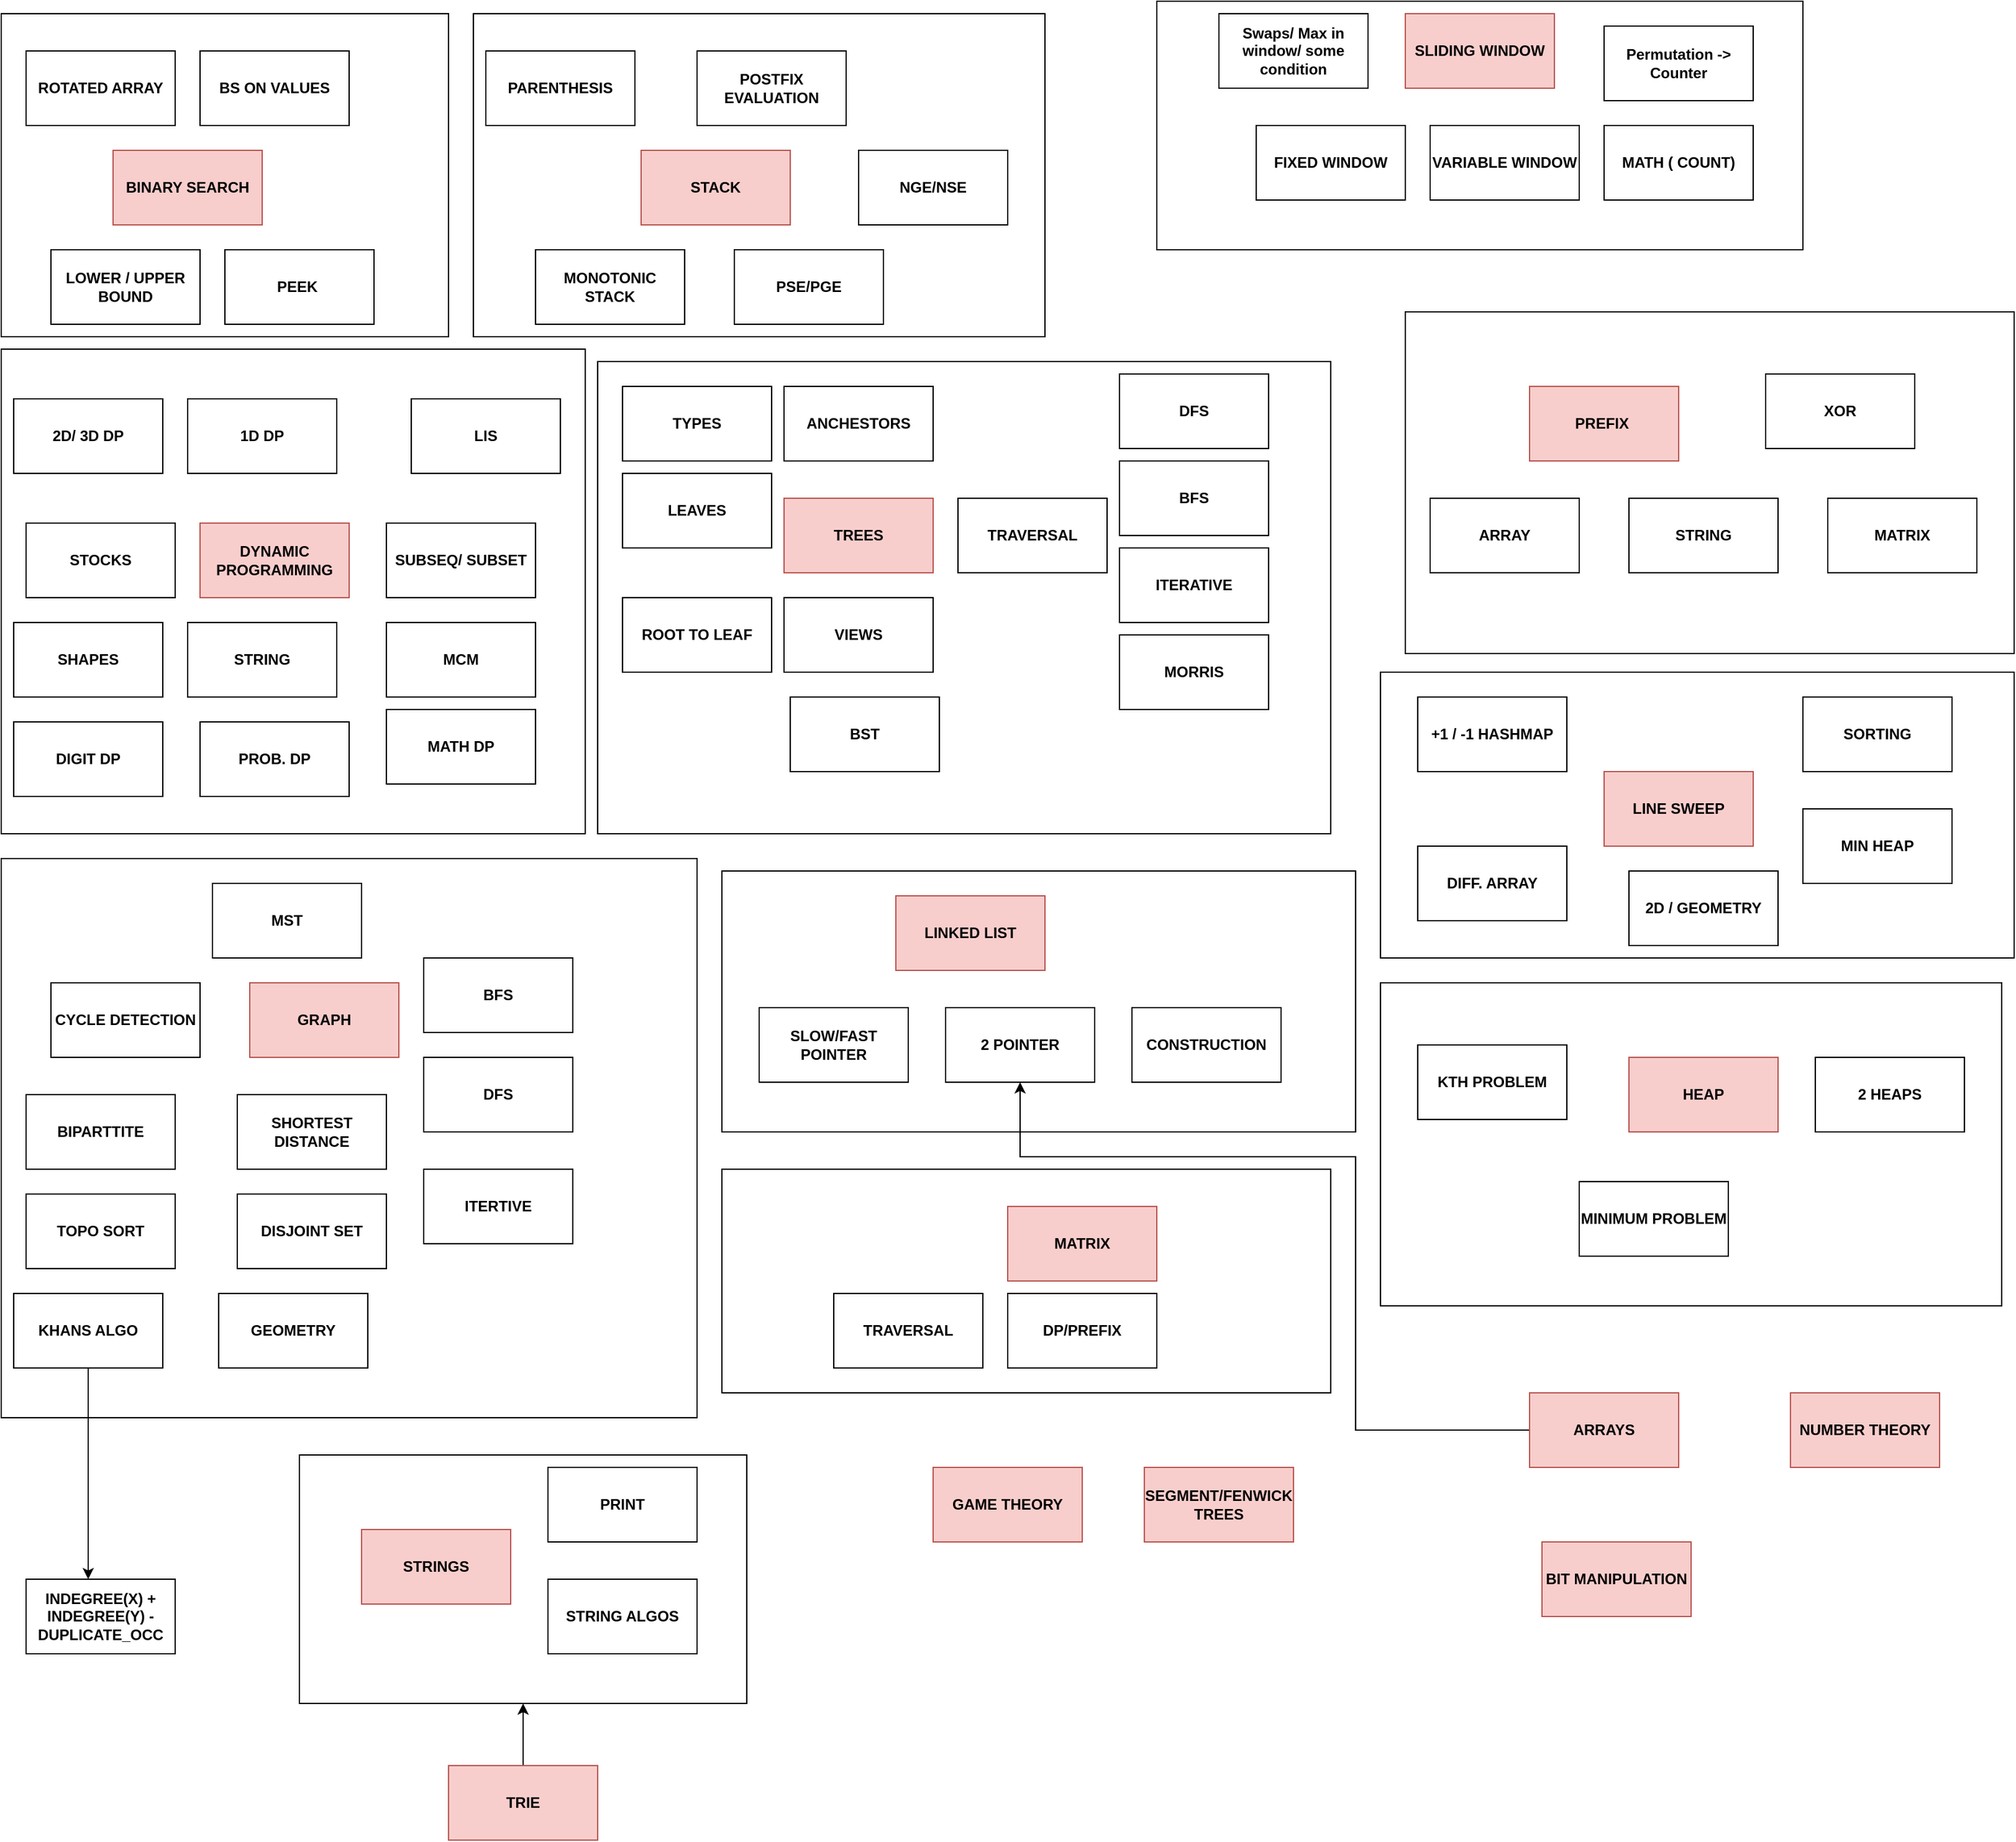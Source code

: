 <mxfile version="26.0.12">
  <diagram name="Page-1" id="dnJ8gBHItaRelVK294X2">
    <mxGraphModel dx="1395" dy="615" grid="1" gridSize="10" guides="1" tooltips="1" connect="1" arrows="1" fold="1" page="1" pageScale="1" pageWidth="3300" pageHeight="2339" math="0" shadow="0">
      <root>
        <mxCell id="0" />
        <mxCell id="1" parent="0" />
        <mxCell id="Z-WA0-gTG5--jsGy29tQ-19" value="" style="rounded=0;whiteSpace=wrap;html=1;fillColor=none;" parent="1" vertex="1">
          <mxGeometry x="590" y="700" width="510" height="210" as="geometry" />
        </mxCell>
        <mxCell id="kVo33UCh4dWI8IGFmwPP-129" value="" style="rounded=0;whiteSpace=wrap;html=1;fillColor=none;" parent="1" vertex="1">
          <mxGeometry x="1120" y="790" width="500" height="260" as="geometry" />
        </mxCell>
        <mxCell id="kVo33UCh4dWI8IGFmwPP-122" value="" style="rounded=0;whiteSpace=wrap;html=1;fillColor=none;" parent="1" vertex="1">
          <mxGeometry x="1120" y="540" width="510" height="230" as="geometry" />
        </mxCell>
        <mxCell id="kVo33UCh4dWI8IGFmwPP-64" value="" style="rounded=0;whiteSpace=wrap;html=1;fillColor=none;" parent="1" vertex="1">
          <mxGeometry x="390" y="10" width="460" height="260" as="geometry" />
        </mxCell>
        <mxCell id="kVo33UCh4dWI8IGFmwPP-116" value="" style="rounded=0;whiteSpace=wrap;html=1;fillColor=none;" parent="1" vertex="1">
          <mxGeometry x="1140" y="250" width="490" height="275" as="geometry" />
        </mxCell>
        <mxCell id="kVo33UCh4dWI8IGFmwPP-109" value="" style="rounded=0;whiteSpace=wrap;html=1;fillColor=none;" parent="1" vertex="1">
          <mxGeometry x="940" width="520" height="200" as="geometry" />
        </mxCell>
        <mxCell id="kVo33UCh4dWI8IGFmwPP-104" value="" style="rounded=0;whiteSpace=wrap;html=1;fillColor=none;" parent="1" vertex="1">
          <mxGeometry x="490" y="290" width="590" height="380" as="geometry" />
        </mxCell>
        <mxCell id="kVo33UCh4dWI8IGFmwPP-63" value="" style="rounded=0;whiteSpace=wrap;html=1;fillColor=none;" parent="1" vertex="1">
          <mxGeometry x="10" y="10" width="360" height="260" as="geometry" />
        </mxCell>
        <mxCell id="kVo33UCh4dWI8IGFmwPP-7" value="" style="group" parent="1" vertex="1" connectable="0">
          <mxGeometry x="50" y="200" width="120" height="60" as="geometry" />
        </mxCell>
        <mxCell id="kVo33UCh4dWI8IGFmwPP-4" value="" style="rounded=0;whiteSpace=wrap;html=1;" parent="kVo33UCh4dWI8IGFmwPP-7" vertex="1">
          <mxGeometry width="120" height="60" as="geometry" />
        </mxCell>
        <mxCell id="kVo33UCh4dWI8IGFmwPP-5" value="&lt;b&gt;LOWER / UPPER&lt;/b&gt;&lt;div&gt;&lt;b&gt;BOUND&lt;/b&gt;&lt;/div&gt;" style="text;strokeColor=none;align=center;fillColor=none;html=1;verticalAlign=middle;whiteSpace=wrap;rounded=0;" parent="kVo33UCh4dWI8IGFmwPP-7" vertex="1">
          <mxGeometry y="15" width="120" height="30" as="geometry" />
        </mxCell>
        <mxCell id="kVo33UCh4dWI8IGFmwPP-10" value="" style="group" parent="1" vertex="1" connectable="0">
          <mxGeometry x="190" y="200" width="120" height="60" as="geometry" />
        </mxCell>
        <mxCell id="kVo33UCh4dWI8IGFmwPP-11" value="" style="rounded=0;whiteSpace=wrap;html=1;" parent="kVo33UCh4dWI8IGFmwPP-10" vertex="1">
          <mxGeometry width="120" height="60" as="geometry" />
        </mxCell>
        <mxCell id="kVo33UCh4dWI8IGFmwPP-12" value="&lt;b&gt;PEEK&amp;nbsp;&lt;/b&gt;" style="text;strokeColor=none;align=center;fillColor=none;html=1;verticalAlign=middle;whiteSpace=wrap;rounded=0;" parent="kVo33UCh4dWI8IGFmwPP-10" vertex="1">
          <mxGeometry y="15" width="120" height="30" as="geometry" />
        </mxCell>
        <mxCell id="kVo33UCh4dWI8IGFmwPP-13" value="" style="group" parent="1" vertex="1" connectable="0">
          <mxGeometry x="30" y="40" width="120" height="60" as="geometry" />
        </mxCell>
        <mxCell id="kVo33UCh4dWI8IGFmwPP-14" value="" style="rounded=0;whiteSpace=wrap;html=1;" parent="kVo33UCh4dWI8IGFmwPP-13" vertex="1">
          <mxGeometry width="120" height="60" as="geometry" />
        </mxCell>
        <mxCell id="kVo33UCh4dWI8IGFmwPP-15" value="&lt;b&gt;ROTATED ARRAY&lt;/b&gt;" style="text;strokeColor=none;align=center;fillColor=none;html=1;verticalAlign=middle;whiteSpace=wrap;rounded=0;" parent="kVo33UCh4dWI8IGFmwPP-13" vertex="1">
          <mxGeometry y="15" width="120" height="30" as="geometry" />
        </mxCell>
        <mxCell id="kVo33UCh4dWI8IGFmwPP-18" value="" style="group" parent="1" vertex="1" connectable="0">
          <mxGeometry x="170" y="40" width="120" height="60" as="geometry" />
        </mxCell>
        <mxCell id="kVo33UCh4dWI8IGFmwPP-19" value="" style="rounded=0;whiteSpace=wrap;html=1;" parent="kVo33UCh4dWI8IGFmwPP-18" vertex="1">
          <mxGeometry width="120" height="60" as="geometry" />
        </mxCell>
        <mxCell id="kVo33UCh4dWI8IGFmwPP-20" value="&lt;b&gt;BS ON VALUES&lt;/b&gt;" style="text;strokeColor=none;align=center;fillColor=none;html=1;verticalAlign=middle;whiteSpace=wrap;rounded=0;" parent="kVo33UCh4dWI8IGFmwPP-18" vertex="1">
          <mxGeometry y="15" width="120" height="30" as="geometry" />
        </mxCell>
        <mxCell id="kVo33UCh4dWI8IGFmwPP-25" value="" style="group" parent="1" vertex="1" connectable="0">
          <mxGeometry x="525" y="120" width="120" height="60" as="geometry" />
        </mxCell>
        <mxCell id="kVo33UCh4dWI8IGFmwPP-26" value="" style="rounded=0;whiteSpace=wrap;html=1;fillColor=#f8cecc;strokeColor=#b85450;" parent="kVo33UCh4dWI8IGFmwPP-25" vertex="1">
          <mxGeometry width="120" height="60" as="geometry" />
        </mxCell>
        <mxCell id="kVo33UCh4dWI8IGFmwPP-27" value="&lt;b&gt;STACK&lt;/b&gt;" style="text;strokeColor=none;align=center;fillColor=none;html=1;verticalAlign=middle;whiteSpace=wrap;rounded=0;" parent="kVo33UCh4dWI8IGFmwPP-25" vertex="1">
          <mxGeometry y="15" width="120" height="30" as="geometry" />
        </mxCell>
        <mxCell id="kVo33UCh4dWI8IGFmwPP-29" value="" style="group" parent="1" vertex="1" connectable="0">
          <mxGeometry x="440" y="200" width="120" height="60" as="geometry" />
        </mxCell>
        <mxCell id="kVo33UCh4dWI8IGFmwPP-30" value="" style="rounded=0;whiteSpace=wrap;html=1;" parent="kVo33UCh4dWI8IGFmwPP-29" vertex="1">
          <mxGeometry width="120" height="60" as="geometry" />
        </mxCell>
        <mxCell id="kVo33UCh4dWI8IGFmwPP-31" value="&lt;b&gt;MONOTONIC STACK&lt;/b&gt;" style="text;strokeColor=none;align=center;fillColor=none;html=1;verticalAlign=middle;whiteSpace=wrap;rounded=0;" parent="kVo33UCh4dWI8IGFmwPP-29" vertex="1">
          <mxGeometry y="15" width="120" height="30" as="geometry" />
        </mxCell>
        <mxCell id="kVo33UCh4dWI8IGFmwPP-33" value="" style="group" parent="1" vertex="1" connectable="0">
          <mxGeometry x="570" y="40" width="120" height="60" as="geometry" />
        </mxCell>
        <mxCell id="kVo33UCh4dWI8IGFmwPP-34" value="" style="rounded=0;whiteSpace=wrap;html=1;" parent="kVo33UCh4dWI8IGFmwPP-33" vertex="1">
          <mxGeometry width="120" height="60" as="geometry" />
        </mxCell>
        <mxCell id="kVo33UCh4dWI8IGFmwPP-35" value="&lt;b&gt;POSTFIX EVALUATION&lt;/b&gt;" style="text;strokeColor=none;align=center;fillColor=none;html=1;verticalAlign=middle;whiteSpace=wrap;rounded=0;" parent="kVo33UCh4dWI8IGFmwPP-33" vertex="1">
          <mxGeometry y="15" width="120" height="30" as="geometry" />
        </mxCell>
        <mxCell id="kVo33UCh4dWI8IGFmwPP-38" value="" style="group" parent="1" vertex="1" connectable="0">
          <mxGeometry x="400" y="40" width="120" height="60" as="geometry" />
        </mxCell>
        <mxCell id="kVo33UCh4dWI8IGFmwPP-39" value="" style="rounded=0;whiteSpace=wrap;html=1;" parent="kVo33UCh4dWI8IGFmwPP-38" vertex="1">
          <mxGeometry width="120" height="60" as="geometry" />
        </mxCell>
        <mxCell id="kVo33UCh4dWI8IGFmwPP-40" value="&lt;b&gt;PARENTHESIS&lt;/b&gt;" style="text;strokeColor=none;align=center;fillColor=none;html=1;verticalAlign=middle;whiteSpace=wrap;rounded=0;" parent="kVo33UCh4dWI8IGFmwPP-38" vertex="1">
          <mxGeometry y="15" width="120" height="30" as="geometry" />
        </mxCell>
        <mxCell id="kVo33UCh4dWI8IGFmwPP-46" value="" style="group" parent="1" vertex="1" connectable="0">
          <mxGeometry x="170" y="420" width="120" height="60" as="geometry" />
        </mxCell>
        <mxCell id="kVo33UCh4dWI8IGFmwPP-47" value="&lt;b&gt;DYNAMIC&lt;/b&gt;&lt;div&gt;&lt;b&gt;PROGRAMMING&lt;/b&gt;&lt;/div&gt;" style="rounded=0;whiteSpace=wrap;html=1;fillColor=#f8cecc;strokeColor=#b85450;" parent="kVo33UCh4dWI8IGFmwPP-46" vertex="1">
          <mxGeometry width="120" height="60" as="geometry" />
        </mxCell>
        <mxCell id="kVo33UCh4dWI8IGFmwPP-50" value="" style="group" parent="1" vertex="1" connectable="0">
          <mxGeometry x="700" y="120" width="120" height="60" as="geometry" />
        </mxCell>
        <mxCell id="kVo33UCh4dWI8IGFmwPP-51" value="" style="rounded=0;whiteSpace=wrap;html=1;" parent="kVo33UCh4dWI8IGFmwPP-50" vertex="1">
          <mxGeometry width="120" height="60" as="geometry" />
        </mxCell>
        <mxCell id="kVo33UCh4dWI8IGFmwPP-52" value="&lt;b&gt;NGE/NSE&lt;/b&gt;" style="text;strokeColor=none;align=center;fillColor=none;html=1;verticalAlign=middle;whiteSpace=wrap;rounded=0;" parent="kVo33UCh4dWI8IGFmwPP-50" vertex="1">
          <mxGeometry y="15" width="120" height="30" as="geometry" />
        </mxCell>
        <mxCell id="kVo33UCh4dWI8IGFmwPP-57" value="" style="group" parent="1" vertex="1" connectable="0">
          <mxGeometry x="600" y="200" width="120" height="60" as="geometry" />
        </mxCell>
        <mxCell id="kVo33UCh4dWI8IGFmwPP-58" value="" style="rounded=0;whiteSpace=wrap;html=1;" parent="kVo33UCh4dWI8IGFmwPP-57" vertex="1">
          <mxGeometry width="120" height="60" as="geometry" />
        </mxCell>
        <mxCell id="kVo33UCh4dWI8IGFmwPP-59" value="&lt;b&gt;PSE/PGE&lt;/b&gt;" style="text;strokeColor=none;align=center;fillColor=none;html=1;verticalAlign=middle;whiteSpace=wrap;rounded=0;" parent="kVo33UCh4dWI8IGFmwPP-57" vertex="1">
          <mxGeometry y="15" width="120" height="30" as="geometry" />
        </mxCell>
        <mxCell id="kVo33UCh4dWI8IGFmwPP-65" value="" style="group" parent="1" vertex="1" connectable="0">
          <mxGeometry x="160" y="320" width="120" height="60" as="geometry" />
        </mxCell>
        <mxCell id="kVo33UCh4dWI8IGFmwPP-66" value="&lt;b&gt;1D DP&lt;/b&gt;" style="rounded=0;whiteSpace=wrap;html=1;" parent="kVo33UCh4dWI8IGFmwPP-65" vertex="1">
          <mxGeometry width="120" height="60" as="geometry" />
        </mxCell>
        <mxCell id="kVo33UCh4dWI8IGFmwPP-67" value="" style="group" parent="1" vertex="1" connectable="0">
          <mxGeometry x="20" y="320" width="550" height="820" as="geometry" />
        </mxCell>
        <mxCell id="kVo33UCh4dWI8IGFmwPP-68" value="&lt;b&gt;2D/ 3D DP&lt;/b&gt;" style="rounded=0;whiteSpace=wrap;html=1;" parent="kVo33UCh4dWI8IGFmwPP-67" vertex="1">
          <mxGeometry width="120" height="60" as="geometry" />
        </mxCell>
        <mxCell id="kVo33UCh4dWI8IGFmwPP-79" value="" style="rounded=0;whiteSpace=wrap;html=1;fillColor=none;" parent="kVo33UCh4dWI8IGFmwPP-67" vertex="1">
          <mxGeometry x="-10" y="-40" width="470" height="390" as="geometry" />
        </mxCell>
        <mxCell id="kVo33UCh4dWI8IGFmwPP-82" value="&lt;b&gt;DIGIT DP&lt;/b&gt;" style="rounded=0;whiteSpace=wrap;html=1;" parent="kVo33UCh4dWI8IGFmwPP-67" vertex="1">
          <mxGeometry y="260" width="120" height="60" as="geometry" />
        </mxCell>
        <mxCell id="kVo33UCh4dWI8IGFmwPP-83" value="&lt;b&gt;PROB. DP&lt;/b&gt;" style="rounded=0;whiteSpace=wrap;html=1;" parent="kVo33UCh4dWI8IGFmwPP-67" vertex="1">
          <mxGeometry x="150" y="260" width="120" height="60" as="geometry" />
        </mxCell>
        <mxCell id="kVo33UCh4dWI8IGFmwPP-84" value="&lt;b&gt;MATH DP&lt;/b&gt;" style="rounded=0;whiteSpace=wrap;html=1;" parent="kVo33UCh4dWI8IGFmwPP-67" vertex="1">
          <mxGeometry x="300" y="250" width="120" height="60" as="geometry" />
        </mxCell>
        <mxCell id="kVo33UCh4dWI8IGFmwPP-142" value="" style="rounded=0;whiteSpace=wrap;html=1;fillColor=none;" parent="kVo33UCh4dWI8IGFmwPP-67" vertex="1">
          <mxGeometry x="-10" y="370" width="560" height="450" as="geometry" />
        </mxCell>
        <mxCell id="Z-WA0-gTG5--jsGy29tQ-10" value="&lt;b&gt;GEOMETRY&lt;/b&gt;" style="rounded=0;whiteSpace=wrap;html=1;" parent="kVo33UCh4dWI8IGFmwPP-67" vertex="1">
          <mxGeometry x="165" y="720" width="120" height="60" as="geometry" />
        </mxCell>
        <mxCell id="kVo33UCh4dWI8IGFmwPP-69" value="" style="group" parent="1" vertex="1" connectable="0">
          <mxGeometry x="320" y="420" width="120" height="60" as="geometry" />
        </mxCell>
        <mxCell id="kVo33UCh4dWI8IGFmwPP-70" value="&lt;b&gt;SUBSEQ/ SUBSET&lt;/b&gt;" style="rounded=0;whiteSpace=wrap;html=1;" parent="kVo33UCh4dWI8IGFmwPP-69" vertex="1">
          <mxGeometry width="120" height="60" as="geometry" />
        </mxCell>
        <mxCell id="kVo33UCh4dWI8IGFmwPP-73" value="" style="group" parent="1" vertex="1" connectable="0">
          <mxGeometry x="30" y="420" width="120" height="60" as="geometry" />
        </mxCell>
        <mxCell id="kVo33UCh4dWI8IGFmwPP-74" value="&lt;b&gt;STOCKS&lt;/b&gt;" style="rounded=0;whiteSpace=wrap;html=1;" parent="kVo33UCh4dWI8IGFmwPP-73" vertex="1">
          <mxGeometry width="120" height="60" as="geometry" />
        </mxCell>
        <mxCell id="kVo33UCh4dWI8IGFmwPP-75" value="" style="group" parent="1" vertex="1" connectable="0">
          <mxGeometry x="340" y="320" width="120" height="60" as="geometry" />
        </mxCell>
        <mxCell id="kVo33UCh4dWI8IGFmwPP-76" value="&lt;b&gt;LIS&lt;/b&gt;" style="rounded=0;whiteSpace=wrap;html=1;" parent="kVo33UCh4dWI8IGFmwPP-75" vertex="1">
          <mxGeometry width="120" height="60" as="geometry" />
        </mxCell>
        <mxCell id="kVo33UCh4dWI8IGFmwPP-72" value="&lt;b&gt;STRING&lt;/b&gt;" style="rounded=0;whiteSpace=wrap;html=1;" parent="1" vertex="1">
          <mxGeometry x="160" y="500" width="120" height="60" as="geometry" />
        </mxCell>
        <mxCell id="kVo33UCh4dWI8IGFmwPP-77" value="&lt;b&gt;MCM&lt;/b&gt;" style="rounded=0;whiteSpace=wrap;html=1;" parent="1" vertex="1">
          <mxGeometry x="320" y="500" width="120" height="60" as="geometry" />
        </mxCell>
        <mxCell id="kVo33UCh4dWI8IGFmwPP-78" value="&lt;b&gt;SHAPES&lt;/b&gt;" style="rounded=0;whiteSpace=wrap;html=1;" parent="1" vertex="1">
          <mxGeometry x="20" y="500" width="120" height="60" as="geometry" />
        </mxCell>
        <mxCell id="kVo33UCh4dWI8IGFmwPP-91" value="&lt;b&gt;TREES&lt;/b&gt;" style="rounded=0;whiteSpace=wrap;html=1;fillColor=#f8cecc;strokeColor=#b85450;" parent="1" vertex="1">
          <mxGeometry x="640" y="400" width="120" height="60" as="geometry" />
        </mxCell>
        <mxCell id="kVo33UCh4dWI8IGFmwPP-92" value="&lt;b&gt;TRAVERSAL&lt;/b&gt;" style="rounded=0;whiteSpace=wrap;html=1;" parent="1" vertex="1">
          <mxGeometry x="780" y="400" width="120" height="60" as="geometry" />
        </mxCell>
        <mxCell id="kVo33UCh4dWI8IGFmwPP-93" value="&lt;b&gt;DFS&lt;/b&gt;" style="rounded=0;whiteSpace=wrap;html=1;" parent="1" vertex="1">
          <mxGeometry x="910" y="300" width="120" height="60" as="geometry" />
        </mxCell>
        <mxCell id="kVo33UCh4dWI8IGFmwPP-94" value="&lt;b&gt;BFS&lt;/b&gt;" style="rounded=0;whiteSpace=wrap;html=1;" parent="1" vertex="1">
          <mxGeometry x="910" y="370" width="120" height="60" as="geometry" />
        </mxCell>
        <mxCell id="kVo33UCh4dWI8IGFmwPP-95" value="&lt;b&gt;ITERATIVE&lt;/b&gt;" style="rounded=0;whiteSpace=wrap;html=1;" parent="1" vertex="1">
          <mxGeometry x="910" y="440" width="120" height="60" as="geometry" />
        </mxCell>
        <mxCell id="kVo33UCh4dWI8IGFmwPP-96" value="&lt;b&gt;MORRIS&lt;/b&gt;" style="rounded=0;whiteSpace=wrap;html=1;" parent="1" vertex="1">
          <mxGeometry x="910" y="510" width="120" height="60" as="geometry" />
        </mxCell>
        <mxCell id="kVo33UCh4dWI8IGFmwPP-99" value="&lt;b&gt;VIEWS&lt;/b&gt;" style="rounded=0;whiteSpace=wrap;html=1;" parent="1" vertex="1">
          <mxGeometry x="640" y="480" width="120" height="60" as="geometry" />
        </mxCell>
        <mxCell id="kVo33UCh4dWI8IGFmwPP-100" value="&lt;b&gt;ANCHESTORS&lt;/b&gt;" style="rounded=0;whiteSpace=wrap;html=1;" parent="1" vertex="1">
          <mxGeometry x="640" y="310" width="120" height="60" as="geometry" />
        </mxCell>
        <mxCell id="kVo33UCh4dWI8IGFmwPP-101" value="&lt;b&gt;LEAVES&lt;/b&gt;" style="rounded=0;whiteSpace=wrap;html=1;" parent="1" vertex="1">
          <mxGeometry x="510" y="380" width="120" height="60" as="geometry" />
        </mxCell>
        <mxCell id="kVo33UCh4dWI8IGFmwPP-102" value="&lt;b&gt;ROOT TO LEAF&lt;/b&gt;" style="rounded=0;whiteSpace=wrap;html=1;" parent="1" vertex="1">
          <mxGeometry x="510" y="480" width="120" height="60" as="geometry" />
        </mxCell>
        <mxCell id="kVo33UCh4dWI8IGFmwPP-103" value="&lt;b&gt;BST&lt;/b&gt;" style="rounded=0;whiteSpace=wrap;html=1;" parent="1" vertex="1">
          <mxGeometry x="645" y="560" width="120" height="60" as="geometry" />
        </mxCell>
        <mxCell id="kVo33UCh4dWI8IGFmwPP-105" value="&lt;b&gt;SLIDING WINDOW&lt;/b&gt;" style="rounded=0;whiteSpace=wrap;html=1;fillColor=#f8cecc;strokeColor=#b85450;" parent="1" vertex="1">
          <mxGeometry x="1140" y="10" width="120" height="60" as="geometry" />
        </mxCell>
        <mxCell id="kVo33UCh4dWI8IGFmwPP-106" value="&lt;b&gt;FIXED WINDOW&lt;/b&gt;" style="rounded=0;whiteSpace=wrap;html=1;" parent="1" vertex="1">
          <mxGeometry x="1020" y="100" width="120" height="60" as="geometry" />
        </mxCell>
        <mxCell id="kVo33UCh4dWI8IGFmwPP-107" value="&lt;b&gt;VARIABLE WINDOW&lt;/b&gt;" style="rounded=0;whiteSpace=wrap;html=1;" parent="1" vertex="1">
          <mxGeometry x="1160" y="100" width="120" height="60" as="geometry" />
        </mxCell>
        <mxCell id="kVo33UCh4dWI8IGFmwPP-108" value="&lt;b&gt;MATH ( COUNT)&lt;/b&gt;" style="rounded=0;whiteSpace=wrap;html=1;" parent="1" vertex="1">
          <mxGeometry x="1300" y="100" width="120" height="60" as="geometry" />
        </mxCell>
        <mxCell id="kVo33UCh4dWI8IGFmwPP-110" value="&lt;b&gt;PREFIX&amp;nbsp;&lt;/b&gt;" style="rounded=0;whiteSpace=wrap;html=1;fillColor=#f8cecc;strokeColor=#b85450;" parent="1" vertex="1">
          <mxGeometry x="1240" y="310" width="120" height="60" as="geometry" />
        </mxCell>
        <mxCell id="kVo33UCh4dWI8IGFmwPP-112" value="&lt;b&gt;ARRAY&lt;/b&gt;" style="rounded=0;whiteSpace=wrap;html=1;" parent="1" vertex="1">
          <mxGeometry x="1160" y="400" width="120" height="60" as="geometry" />
        </mxCell>
        <mxCell id="kVo33UCh4dWI8IGFmwPP-113" value="&lt;b&gt;STRING&lt;/b&gt;" style="rounded=0;whiteSpace=wrap;html=1;" parent="1" vertex="1">
          <mxGeometry x="1320" y="400" width="120" height="60" as="geometry" />
        </mxCell>
        <mxCell id="kVo33UCh4dWI8IGFmwPP-114" value="&lt;b&gt;XOR&lt;/b&gt;" style="rounded=0;whiteSpace=wrap;html=1;" parent="1" vertex="1">
          <mxGeometry x="1430" y="300" width="120" height="60" as="geometry" />
        </mxCell>
        <mxCell id="kVo33UCh4dWI8IGFmwPP-115" value="&lt;b&gt;MATRIX&lt;/b&gt;" style="rounded=0;whiteSpace=wrap;html=1;fillColor=#f8cecc;strokeColor=#b85450;" parent="1" vertex="1">
          <mxGeometry x="820" y="970" width="120" height="60" as="geometry" />
        </mxCell>
        <mxCell id="kVo33UCh4dWI8IGFmwPP-117" value="&lt;b&gt;LINE SWEEP&lt;/b&gt;" style="rounded=0;whiteSpace=wrap;html=1;fillColor=#f8cecc;strokeColor=#b85450;" parent="1" vertex="1">
          <mxGeometry x="1300" y="620" width="120" height="60" as="geometry" />
        </mxCell>
        <mxCell id="kVo33UCh4dWI8IGFmwPP-118" value="&lt;b&gt;+1 / -1 HASHMAP&lt;/b&gt;" style="rounded=0;whiteSpace=wrap;html=1;" parent="1" vertex="1">
          <mxGeometry x="1150" y="560" width="120" height="60" as="geometry" />
        </mxCell>
        <mxCell id="kVo33UCh4dWI8IGFmwPP-119" value="&lt;b&gt;SORTING&lt;/b&gt;" style="rounded=0;whiteSpace=wrap;html=1;" parent="1" vertex="1">
          <mxGeometry x="1460" y="560" width="120" height="60" as="geometry" />
        </mxCell>
        <mxCell id="kVo33UCh4dWI8IGFmwPP-120" value="&lt;b&gt;MIN HEAP&lt;/b&gt;" style="rounded=0;whiteSpace=wrap;html=1;" parent="1" vertex="1">
          <mxGeometry x="1460" y="650" width="120" height="60" as="geometry" />
        </mxCell>
        <mxCell id="kVo33UCh4dWI8IGFmwPP-121" value="&lt;b&gt;DIFF. ARRAY&lt;/b&gt;" style="rounded=0;whiteSpace=wrap;html=1;" parent="1" vertex="1">
          <mxGeometry x="1150" y="680" width="120" height="60" as="geometry" />
        </mxCell>
        <mxCell id="kVo33UCh4dWI8IGFmwPP-124" value="&lt;b&gt;BINARY SEARCH&lt;/b&gt;" style="rounded=0;whiteSpace=wrap;html=1;fillColor=#f8cecc;strokeColor=#b85450;" parent="1" vertex="1">
          <mxGeometry x="100" y="120" width="120" height="60" as="geometry" />
        </mxCell>
        <mxCell id="kVo33UCh4dWI8IGFmwPP-125" value="&lt;b&gt;HEAP&lt;/b&gt;" style="rounded=0;whiteSpace=wrap;html=1;fillColor=#f8cecc;strokeColor=#b85450;" parent="1" vertex="1">
          <mxGeometry x="1320" y="850" width="120" height="60" as="geometry" />
        </mxCell>
        <mxCell id="kVo33UCh4dWI8IGFmwPP-126" value="&lt;b&gt;KTH PROBLEM&lt;/b&gt;" style="rounded=0;whiteSpace=wrap;html=1;" parent="1" vertex="1">
          <mxGeometry x="1150" y="840" width="120" height="60" as="geometry" />
        </mxCell>
        <mxCell id="kVo33UCh4dWI8IGFmwPP-127" value="&lt;b&gt;MINIMUM PROBLEM&lt;/b&gt;" style="rounded=0;whiteSpace=wrap;html=1;" parent="1" vertex="1">
          <mxGeometry x="1280" y="950" width="120" height="60" as="geometry" />
        </mxCell>
        <mxCell id="kVo33UCh4dWI8IGFmwPP-128" value="&lt;b&gt;2 HEAPS&lt;/b&gt;" style="rounded=0;whiteSpace=wrap;html=1;" parent="1" vertex="1">
          <mxGeometry x="1470" y="850" width="120" height="60" as="geometry" />
        </mxCell>
        <mxCell id="kVo33UCh4dWI8IGFmwPP-130" value="&lt;b&gt;2D / GEOMETRY&lt;/b&gt;" style="rounded=0;whiteSpace=wrap;html=1;" parent="1" vertex="1">
          <mxGeometry x="1320" y="700" width="120" height="60" as="geometry" />
        </mxCell>
        <mxCell id="kVo33UCh4dWI8IGFmwPP-131" value="&lt;b&gt;GRAPH&lt;/b&gt;" style="rounded=0;whiteSpace=wrap;html=1;fillColor=#f8cecc;strokeColor=#b85450;" parent="1" vertex="1">
          <mxGeometry x="210" y="790" width="120" height="60" as="geometry" />
        </mxCell>
        <mxCell id="kVo33UCh4dWI8IGFmwPP-132" value="&lt;b&gt;BFS&lt;/b&gt;" style="rounded=0;whiteSpace=wrap;html=1;" parent="1" vertex="1">
          <mxGeometry x="350" y="770" width="120" height="60" as="geometry" />
        </mxCell>
        <mxCell id="kVo33UCh4dWI8IGFmwPP-133" value="&lt;b&gt;DFS&lt;/b&gt;" style="rounded=0;whiteSpace=wrap;html=1;" parent="1" vertex="1">
          <mxGeometry x="350" y="850" width="120" height="60" as="geometry" />
        </mxCell>
        <mxCell id="kVo33UCh4dWI8IGFmwPP-134" value="&lt;b&gt;ITERTIVE&lt;/b&gt;" style="rounded=0;whiteSpace=wrap;html=1;" parent="1" vertex="1">
          <mxGeometry x="350" y="940" width="120" height="60" as="geometry" />
        </mxCell>
        <mxCell id="kVo33UCh4dWI8IGFmwPP-135" value="&lt;b&gt;MST&lt;/b&gt;" style="rounded=0;whiteSpace=wrap;html=1;" parent="1" vertex="1">
          <mxGeometry x="180" y="710" width="120" height="60" as="geometry" />
        </mxCell>
        <mxCell id="kVo33UCh4dWI8IGFmwPP-136" value="&lt;b&gt;SHORTEST DISTANCE&lt;/b&gt;" style="rounded=0;whiteSpace=wrap;html=1;" parent="1" vertex="1">
          <mxGeometry x="200" y="880" width="120" height="60" as="geometry" />
        </mxCell>
        <mxCell id="kVo33UCh4dWI8IGFmwPP-137" value="&lt;b&gt;DISJOINT SET&lt;/b&gt;" style="rounded=0;whiteSpace=wrap;html=1;" parent="1" vertex="1">
          <mxGeometry x="200" y="960" width="120" height="60" as="geometry" />
        </mxCell>
        <mxCell id="kVo33UCh4dWI8IGFmwPP-138" value="&lt;b&gt;CYCLE DETECTION&lt;/b&gt;" style="rounded=0;whiteSpace=wrap;html=1;" parent="1" vertex="1">
          <mxGeometry x="50" y="790" width="120" height="60" as="geometry" />
        </mxCell>
        <mxCell id="kVo33UCh4dWI8IGFmwPP-139" value="&lt;b&gt;BIPARTTITE&lt;/b&gt;" style="rounded=0;whiteSpace=wrap;html=1;" parent="1" vertex="1">
          <mxGeometry x="30" y="880" width="120" height="60" as="geometry" />
        </mxCell>
        <mxCell id="kVo33UCh4dWI8IGFmwPP-140" value="&lt;b&gt;TOPO SORT&lt;/b&gt;" style="rounded=0;whiteSpace=wrap;html=1;" parent="1" vertex="1">
          <mxGeometry x="30" y="960" width="120" height="60" as="geometry" />
        </mxCell>
        <mxCell id="yne_ZxbJKSyjo9K32L60-7" style="edgeStyle=orthogonalEdgeStyle;rounded=0;orthogonalLoop=1;jettySize=auto;html=1;" parent="1" source="kVo33UCh4dWI8IGFmwPP-141" edge="1">
          <mxGeometry relative="1" as="geometry">
            <mxPoint x="80" y="1270" as="targetPoint" />
          </mxGeometry>
        </mxCell>
        <mxCell id="kVo33UCh4dWI8IGFmwPP-141" value="&lt;b&gt;KHANS ALGO&lt;/b&gt;" style="rounded=0;whiteSpace=wrap;html=1;" parent="1" vertex="1">
          <mxGeometry x="20" y="1040" width="120" height="60" as="geometry" />
        </mxCell>
        <mxCell id="yne_ZxbJKSyjo9K32L60-5" value="" style="edgeStyle=orthogonalEdgeStyle;rounded=0;orthogonalLoop=1;jettySize=auto;html=1;" parent="1" source="Z-WA0-gTG5--jsGy29tQ-1" target="yne_ZxbJKSyjo9K32L60-4" edge="1">
          <mxGeometry relative="1" as="geometry" />
        </mxCell>
        <mxCell id="Z-WA0-gTG5--jsGy29tQ-1" value="&lt;b&gt;TRIE&lt;/b&gt;" style="rounded=0;whiteSpace=wrap;html=1;fillColor=#f8cecc;strokeColor=#b85450;" parent="1" vertex="1">
          <mxGeometry x="370" y="1420" width="120" height="60" as="geometry" />
        </mxCell>
        <mxCell id="Z-WA0-gTG5--jsGy29tQ-2" value="&lt;b&gt;STRINGS&lt;/b&gt;" style="rounded=0;whiteSpace=wrap;html=1;fillColor=#f8cecc;strokeColor=#b85450;" parent="1" vertex="1">
          <mxGeometry x="300" y="1230" width="120" height="60" as="geometry" />
        </mxCell>
        <mxCell id="Z-WA0-gTG5--jsGy29tQ-3" value="&lt;b&gt;BIT MANIPULATION&lt;/b&gt;" style="rounded=0;whiteSpace=wrap;html=1;fillColor=#f8cecc;strokeColor=#b85450;" parent="1" vertex="1">
          <mxGeometry x="1250" y="1240" width="120" height="60" as="geometry" />
        </mxCell>
        <mxCell id="Z-WA0-gTG5--jsGy29tQ-4" value="&lt;b&gt;PRINT&lt;/b&gt;" style="rounded=0;whiteSpace=wrap;html=1;" parent="1" vertex="1">
          <mxGeometry x="450" y="1180" width="120" height="60" as="geometry" />
        </mxCell>
        <mxCell id="Z-WA0-gTG5--jsGy29tQ-5" value="&lt;b&gt;STRING ALGOS&lt;/b&gt;" style="rounded=0;whiteSpace=wrap;html=1;" parent="1" vertex="1">
          <mxGeometry x="450" y="1270" width="120" height="60" as="geometry" />
        </mxCell>
        <mxCell id="Z-WA0-gTG5--jsGy29tQ-6" value="&lt;b&gt;TYPES&lt;/b&gt;" style="rounded=0;whiteSpace=wrap;html=1;" parent="1" vertex="1">
          <mxGeometry x="510" y="310" width="120" height="60" as="geometry" />
        </mxCell>
        <mxCell id="Z-WA0-gTG5--jsGy29tQ-7" value="&lt;b&gt;MATRIX&lt;/b&gt;" style="rounded=0;whiteSpace=wrap;html=1;" parent="1" vertex="1">
          <mxGeometry x="1480" y="400" width="120" height="60" as="geometry" />
        </mxCell>
        <mxCell id="Z-WA0-gTG5--jsGy29tQ-8" value="&lt;b&gt;TRAVERSAL&lt;/b&gt;" style="rounded=0;whiteSpace=wrap;html=1;" parent="1" vertex="1">
          <mxGeometry x="680" y="1040" width="120" height="60" as="geometry" />
        </mxCell>
        <mxCell id="Z-WA0-gTG5--jsGy29tQ-9" value="&lt;b&gt;DP/PREFIX&lt;/b&gt;" style="rounded=0;whiteSpace=wrap;html=1;" parent="1" vertex="1">
          <mxGeometry x="820" y="1040" width="120" height="60" as="geometry" />
        </mxCell>
        <mxCell id="Z-WA0-gTG5--jsGy29tQ-11" value="&lt;b&gt;LINKED LIST&lt;/b&gt;" style="rounded=0;whiteSpace=wrap;html=1;fillColor=#f8cecc;strokeColor=#b85450;" parent="1" vertex="1">
          <mxGeometry x="730" y="720" width="120" height="60" as="geometry" />
        </mxCell>
        <mxCell id="Z-WA0-gTG5--jsGy29tQ-13" value="&lt;b&gt;2 POINTER&lt;/b&gt;" style="rounded=0;whiteSpace=wrap;html=1;" parent="1" vertex="1">
          <mxGeometry x="770" y="810" width="120" height="60" as="geometry" />
        </mxCell>
        <mxCell id="Z-WA0-gTG5--jsGy29tQ-14" value="&lt;b&gt;SLOW/FAST POINTER&lt;/b&gt;" style="rounded=0;whiteSpace=wrap;html=1;" parent="1" vertex="1">
          <mxGeometry x="620" y="810" width="120" height="60" as="geometry" />
        </mxCell>
        <mxCell id="Z-WA0-gTG5--jsGy29tQ-15" value="&lt;b&gt;CONSTRUCTION&lt;/b&gt;" style="rounded=0;whiteSpace=wrap;html=1;" parent="1" vertex="1">
          <mxGeometry x="920" y="810" width="120" height="60" as="geometry" />
        </mxCell>
        <mxCell id="Z-WA0-gTG5--jsGy29tQ-16" value="&lt;b&gt;SEGMENT/FENWICK TREES&lt;/b&gt;" style="rounded=0;whiteSpace=wrap;html=1;fillColor=#f8cecc;strokeColor=#b85450;" parent="1" vertex="1">
          <mxGeometry x="930" y="1180" width="120" height="60" as="geometry" />
        </mxCell>
        <mxCell id="Z-WA0-gTG5--jsGy29tQ-18" value="&lt;b&gt;GAME THEORY&lt;/b&gt;" style="rounded=0;whiteSpace=wrap;html=1;fillColor=#f8cecc;strokeColor=#b85450;" parent="1" vertex="1">
          <mxGeometry x="760" y="1180" width="120" height="60" as="geometry" />
        </mxCell>
        <mxCell id="Z-WA0-gTG5--jsGy29tQ-20" value="" style="rounded=0;whiteSpace=wrap;html=1;fillColor=none;" parent="1" vertex="1">
          <mxGeometry x="590" y="940" width="490" height="180" as="geometry" />
        </mxCell>
        <mxCell id="yne_ZxbJKSyjo9K32L60-3" style="edgeStyle=orthogonalEdgeStyle;rounded=0;orthogonalLoop=1;jettySize=auto;html=1;" parent="1" source="yne_ZxbJKSyjo9K32L60-1" target="Z-WA0-gTG5--jsGy29tQ-13" edge="1">
          <mxGeometry relative="1" as="geometry">
            <Array as="points">
              <mxPoint x="1100" y="1150" />
              <mxPoint x="1100" y="930" />
              <mxPoint x="830" y="930" />
            </Array>
          </mxGeometry>
        </mxCell>
        <mxCell id="yne_ZxbJKSyjo9K32L60-1" value="&lt;b&gt;ARRAYS&lt;/b&gt;" style="rounded=0;whiteSpace=wrap;html=1;fillColor=#f8cecc;strokeColor=#b85450;" parent="1" vertex="1">
          <mxGeometry x="1240" y="1120" width="120" height="60" as="geometry" />
        </mxCell>
        <mxCell id="yne_ZxbJKSyjo9K32L60-4" value="" style="rounded=0;whiteSpace=wrap;html=1;fillColor=none;" parent="1" vertex="1">
          <mxGeometry x="250" y="1170" width="360" height="200" as="geometry" />
        </mxCell>
        <mxCell id="yne_ZxbJKSyjo9K32L60-6" value="&lt;b&gt;NUMBER THEORY&lt;/b&gt;" style="rounded=0;whiteSpace=wrap;html=1;fillColor=#f8cecc;strokeColor=#b85450;" parent="1" vertex="1">
          <mxGeometry x="1450" y="1120" width="120" height="60" as="geometry" />
        </mxCell>
        <mxCell id="yne_ZxbJKSyjo9K32L60-8" value="&lt;b&gt;INDEGREE(X) + INDEGREE(Y) - DUPLICATE_OCC&lt;/b&gt;" style="rounded=0;whiteSpace=wrap;html=1;" parent="1" vertex="1">
          <mxGeometry x="30" y="1270" width="120" height="60" as="geometry" />
        </mxCell>
        <mxCell id="eaI0EiwKVjg_0uE5QHwv-1" value="&lt;b&gt;Permutation -&amp;gt; Counter&lt;/b&gt;" style="rounded=0;whiteSpace=wrap;html=1;" parent="1" vertex="1">
          <mxGeometry x="1300" y="20" width="120" height="60" as="geometry" />
        </mxCell>
        <mxCell id="EnqOftzyx_ZbOelP3uz1-1" value="&lt;b&gt;Swaps/ Max in window/ some condition&lt;/b&gt;" style="rounded=0;whiteSpace=wrap;html=1;" vertex="1" parent="1">
          <mxGeometry x="990" y="10" width="120" height="60" as="geometry" />
        </mxCell>
      </root>
    </mxGraphModel>
  </diagram>
</mxfile>

